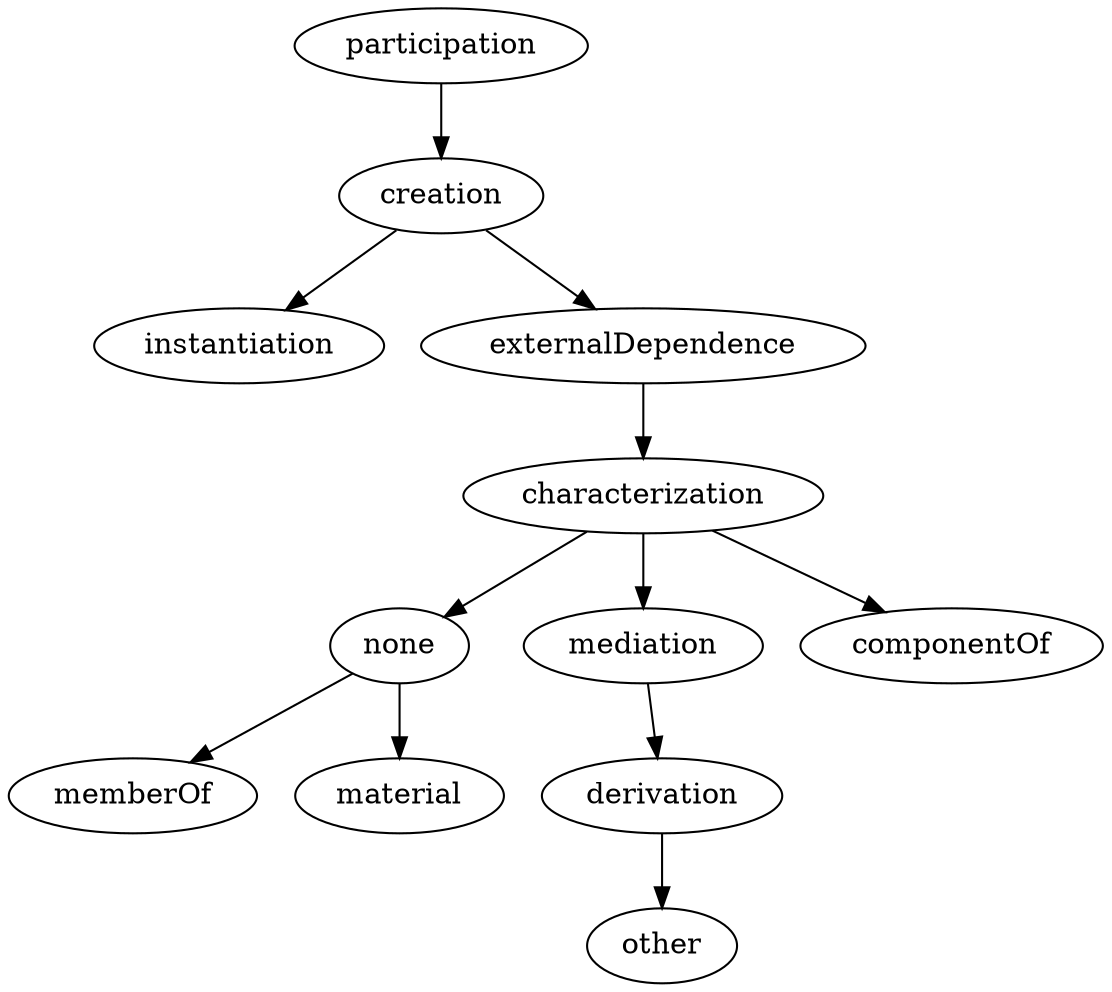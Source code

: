 strict digraph {
participation;
creation;
instantiation;
externalDependence;
characterization;
none;
mediation;
componentOf;
memberOf;
material;
derivation;
other;
participation -> creation;
creation -> instantiation;
creation -> externalDependence;
externalDependence -> characterization;
characterization -> none;
characterization -> mediation;
characterization -> componentOf;
none -> memberOf;
none -> material;
mediation -> derivation;
derivation -> other;
}
